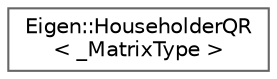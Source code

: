 digraph "类继承关系图"
{
 // LATEX_PDF_SIZE
  bgcolor="transparent";
  edge [fontname=Helvetica,fontsize=10,labelfontname=Helvetica,labelfontsize=10];
  node [fontname=Helvetica,fontsize=10,shape=box,height=0.2,width=0.4];
  rankdir="LR";
  Node0 [id="Node000000",label="Eigen::HouseholderQR\l\< _MatrixType \>",height=0.2,width=0.4,color="grey40", fillcolor="white", style="filled",URL="$class_eigen_1_1_householder_q_r.html",tooltip="Householder QR decomposition of a matrix"];
}
